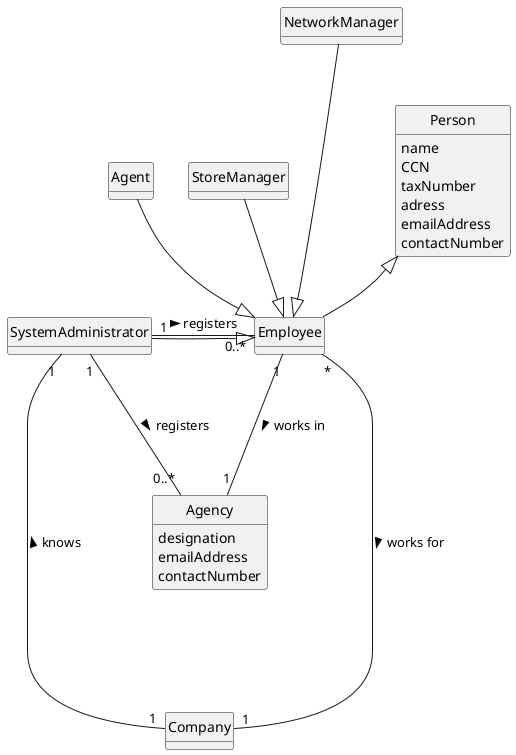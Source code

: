 @startuml
skinparam monochrome true
skinparam packageStyle rectangle
skinparam shadowing false

'left to right direction

skinparam classAttributeIconSize 0

hide circle
hide methods

class SystemAdministrator {}

class Company {}

class Employee {}

class Agent{
}

class StoreManager{
}
class NetworkManager{
'does he also have an agency to which he is assigned to '
}

class Person{
name
CCN
taxNumber
adress
emailAddress
contactNumber
}


class Agency {
designation
emailAddress
contactNumber
}


Company "1" ----- "1" SystemAdministrator : knows >
SystemAdministrator ---|> Employee
SystemAdministrator "1" - "0..*" Employee: registers >
SystemAdministrator "1" --- "0..*" Agency: registers >
Employee "*" ---- "1" Company : works for >
Employee "1" --- "1" Agency: works in  >
Person  <|--  Employee
Agent  --|> Employee
StoreManager --|> Employee
NetworkManager ---|> Employee


@enduml